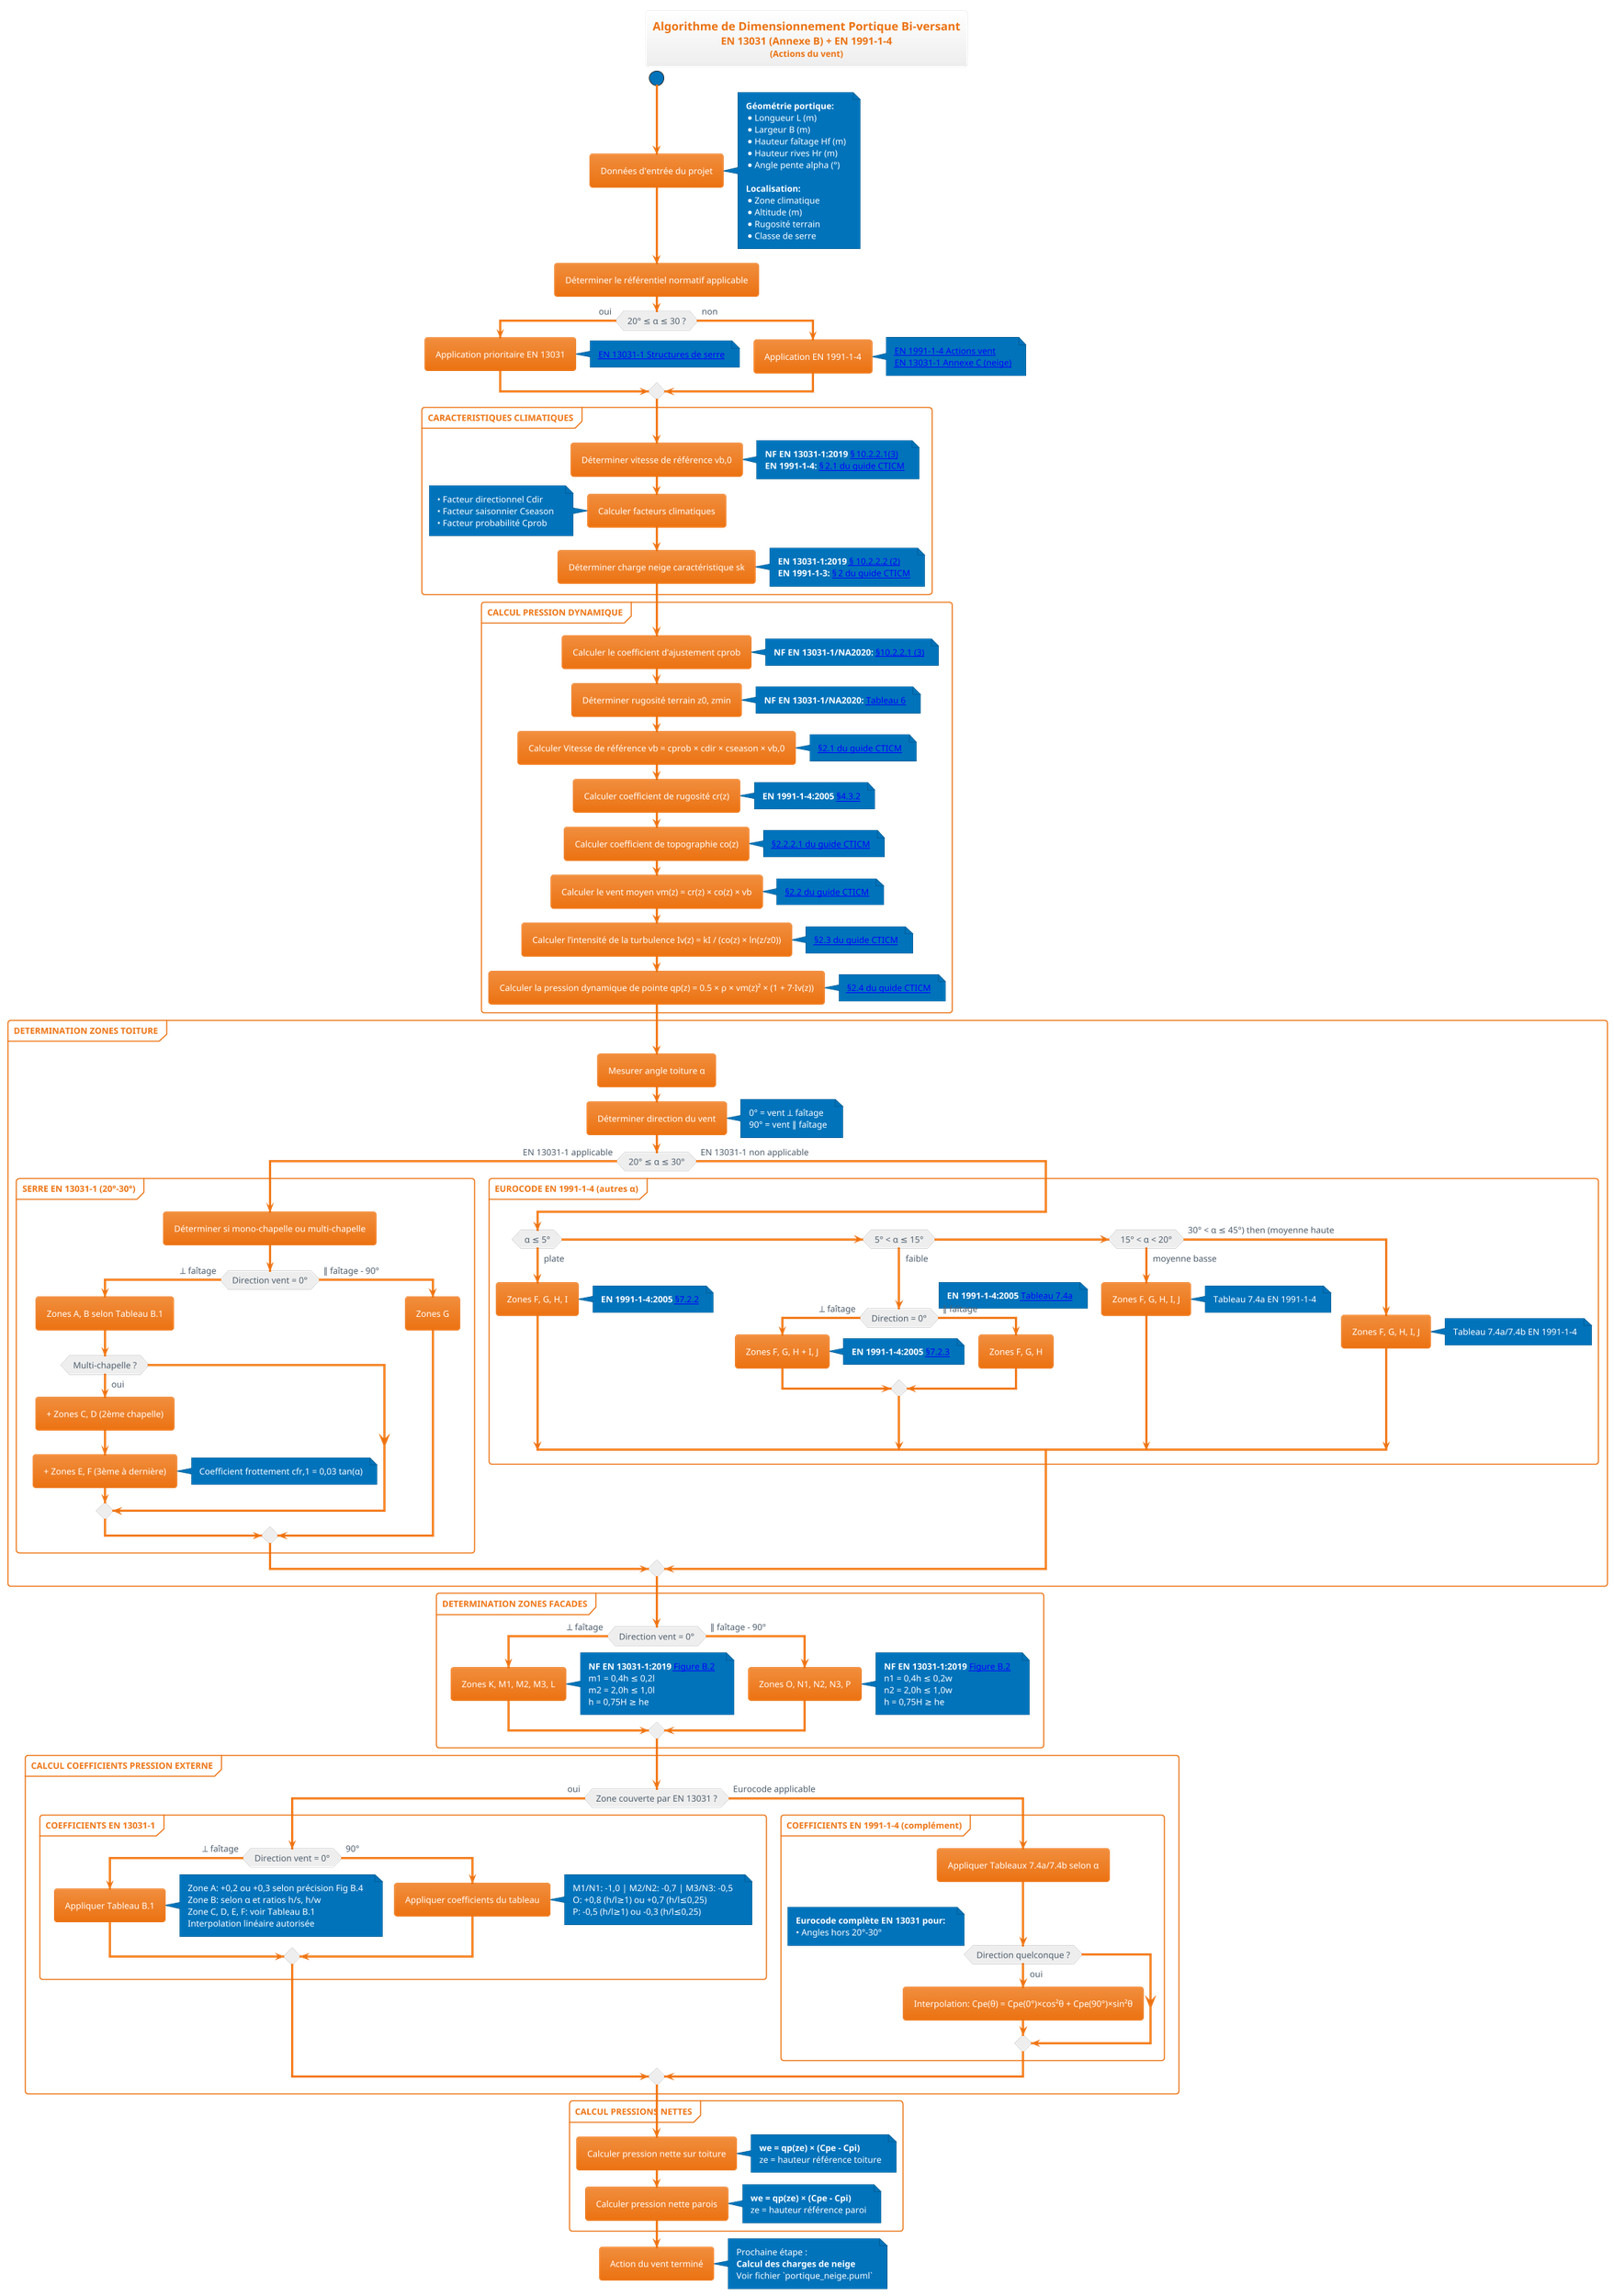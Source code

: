 @startuml
!theme aws-orange

title
  <size:16><b>Algorithme de Dimensionnement Portique Bi-versant</b></size>
  <size:14>EN 13031 (Annexe B) + EN 1991-1-4</size>
  <size:12>(Actions du vent)</size>
end title

start

:Données d'entrée du projet;
note right
  **Géométrie portique:**
  * Longueur L (m)
  * Largeur B (m)
  * Hauteur faîtage Hf (m)
  * Hauteur rives Hr (m)
  * Angle pente alpha (°)

  **Localisation:**
  * Zone climatique
  * Altitude (m)
  * Rugosité terrain
  * Classe de serre
end note

:Déterminer le référentiel normatif applicable;

if (20° ≤ α ≤ 30 ?) then (oui)
  :Application prioritaire EN 13031;
  note right
    [[https://eurocodes.com/en13031-1 EN 13031-1 Structures de serre]]
  end note
else (non)
  :Application EN 1991-1-4;
  note right
    [[https://lc.cx/cnN2yh EN 1991-1-4 Actions vent]]
    [[https://www.google.fr/ EN 13031-1 Annexe C (neige)]]
  end note
endif

partition "**CARACTERISTIQUES CLIMATIQUES**" {
  :Déterminer vitesse de référence vb,0;
  note right
    **NF EN 13031-1:2019** [[https://www.google.fr § 10.2.2.1(3)]]
    **EN 1991-1-4:** [[https://lc.cx/cnN2yh#page=3 § 2.1 du guide CTICM]]
  end note
  
  :Calculer facteurs climatiques;
  note left
    • Facteur directionnel Cdir  
    • Facteur saisonnier Cseason  
    • Facteur probabilité Cprob
  end note
  
  :Déterminer charge neige caractéristique sk;
  note right
    **EN 13031-1:2019** [[https://www.google.fr § 10.2.2.2 (2)]]  
    **EN 1991-1-3:** [[https://lc.cx/WKUvS6#page=3 § 2 du guide CTICM]]
  end note
}

partition "**CALCUL PRESSION DYNAMIQUE**" {
  :Calculer le coefficient d’ajustement cprob;
  note right
    **NF EN 13031-1/NA2020:** [[https://www.google.fr §10.2.2.1 (3)]]
  end note

  :Déterminer rugosité terrain z0, zmin;
  note right
    **NF EN 13031-1/NA2020:** [[https://www.google.fr Tableau 6]]
  end note
  
  :Calculer Vitesse de référence vb = cprob × cdir × cseason × vb,0;
  note right: [[https://lc.cx/cnN2yh#page=3 §2.1 du guide CTICM]]

  :Calculer coefficient de rugosité cr(z);
  note right: **EN 1991-1-4:2005** [[https://lc.cx/Q0tgGE#page=21 §4.3.2]]

  :Calculer coefficient de topographie co(z);
  note right: [[https://lc.cx/cnN2yh#page=4 §2.2.2.1 du guide CTICM]]

  :Calculer le vent moyen vm(z) = cr(z) × co(z) × vb;
  note right: [[https://lc.cx/cnN2yh#page=4 §2.2 du guide CTICM]]

  :Calculer l’intensité de la turbulence Iv(z) = kI / (co(z) × ln(z/z0));
  note right: [[https://lc.cx/cnN2yh#page=11 §2.3 du guide CTICM]]

  :Calculer la pression dynamique de pointe qp(z) = 0.5 × ρ × vm(z)² × (1 + 7·Iv(z));
  note right: [[https://lc.cx/cnN2yh#page=12 §2.4 du guide CTICM]]
}

partition "**DETERMINATION ZONES TOITURE**" {
  :Mesurer angle toiture α;
  :Déterminer direction du vent;
  note right
    0° = vent ⟂ faîtage  
    90° = vent ∥ faîtage
  end note
  
  if (20° ≤ α ≤ 30°) then (EN 13031-1 applicable)
    partition "**SERRE EN 13031‑1 (20°–30°)**" {
      :Déterminer si mono‑chapelle ou multi‑chapelle;
      if (Direction vent = 0°) then (⟂ faîtage)
        :Zones A, B selon Tableau B.1;
        if (Multi-chapelle ?) then (oui)
          :+ Zones C, D (2ème chapelle);
          :+ Zones E, F (3ème à dernière);
          note right: Coefficient frottement cfr,1 = 0,03 tan(α)
        endif
      else (∥ faîtage - 90°)
        :Zones G;
      endif
    }
  else (EN 13031-1 non applicable)
    partition "**EUROCODE EN 1991‑1‑4 (autres α)**" {
      if (α ≤ 5°) then (plate)
        :Zones F, G, H, I;
        note right: **EN 1991-1-4:2005** [[https://lc.cx/Q0tgGE#page=36 §7.2.2]]
      elseif (5° < α ≤ 15°) then (faible)
        if (Direction = 0°) then (⟂ faîtage)
          :Zones F, G, H + I, J;
          note right: **EN 1991-1-4:2005** [[https://lc.cx/Q0tgGE#page=39 §7.2.3]]
        else (∥ faîtage)
          :Zones F, G, H;
        endif
        note right: **EN 1991-1-4:2005** [[https://lc.cx/Q0tgGE#page=47 Tableau 7.4a]]
      elseif (15° < α < 20°) then (moyenne basse)
        :Zones F, G, H, I, J;
        note right: Tableau 7.4a EN 1991‑1‑4
      else (30° < α ≤ 45°) then (moyenne haute)
        :Zones F, G, H, I, J;
        note right: Tableau 7.4a/7.4b EN 1991‑1‑4
      
      
      endif
    }
  endif
}

partition "**DETERMINATION ZONES FACADES**" {
  if (Direction vent = 0°) then (⟂ faîtage)
    :Zones K, M1, M2, M3, L;
    note right
      **NF EN 13031-1:2019** [[https://www.google.fr Figure B.2]]  
      m1 = 0,4h ≤ 0,2l  
      m2 = 2,0h ≤ 1,0l  
      h = 0,75H ≥ he
    end note
  else (∥ faîtage - 90°)
    :Zones O, N1, N2, N3, P;
    note right
      **NF EN 13031-1:2019** [[https://www.google.fr Figure B.2]]  
      n1 = 0,4h ≤ 0,2w  
      n2 = 2,0h ≤ 1,0w  
      h = 0,75H ≥ he
    end note
  endif
}

partition "**CALCUL COEFFICIENTS PRESSION EXTERNE**" {
  if (Zone couverte par EN 13031 ?) then (oui)
    partition "**COEFFICIENTS EN 13031-1**" {
      if (Direction vent = 0°) then (⟂ faîtage)
        :Appliquer Tableau B.1;
        note right
          Zone A: +0,2 ou +0,3 selon précision Fig B.4  
          Zone B: selon α et ratios h/s, h/w  
          Zone C, D, E, F: voir Tableau B.1  
          Interpolation linéaire autorisée
        end note
      else (90°)
        :Appliquer coefficients du tableau;
        note right
          M1/N1: -1,0 | M2/N2: -0,7 | M3/N3: -0,5  
          O: +0,8 (h/l≥1) ou +0,7 (h/l≤0,25)  
          P: -0,5 (h/l≥1) ou -0,3 (h/l≤0,25)
        end note
      endif
    }
  else (Eurocode applicable)
    partition "**COEFFICIENTS EN 1991-1-4 (complément)**" {
      :Appliquer Tableaux 7.4a/7.4b selon α;
      if (Direction quelconque ?) then (oui)
        :Interpolation: Cpe(θ) = Cpe(0°)×cos²θ + Cpe(90°)×sin²θ;
      endif
      note right
        **Eurocode complète EN 13031 pour:**  
        • Angles hors 20°-30°
      end note
    }
  endif
}

partition "**CALCUL PRESSIONS NETTES**" {
  :Calculer pression nette sur toiture;
  note right
    **we = qp(ze) × (Cpe - Cpi)**  
    ze = hauteur référence toiture
  end note
  
  :Calculer pression nette parois;
  note right
    **we = qp(ze) × (Cpe - Cpi)**  
    ze = hauteur référence paroi
  end note
  
}

:Action du vent terminé;
note right
  Prochaine étape :
  **Calcul des charges de neige**
  Voir fichier `portique_neige.puml`
end note

@enduml



